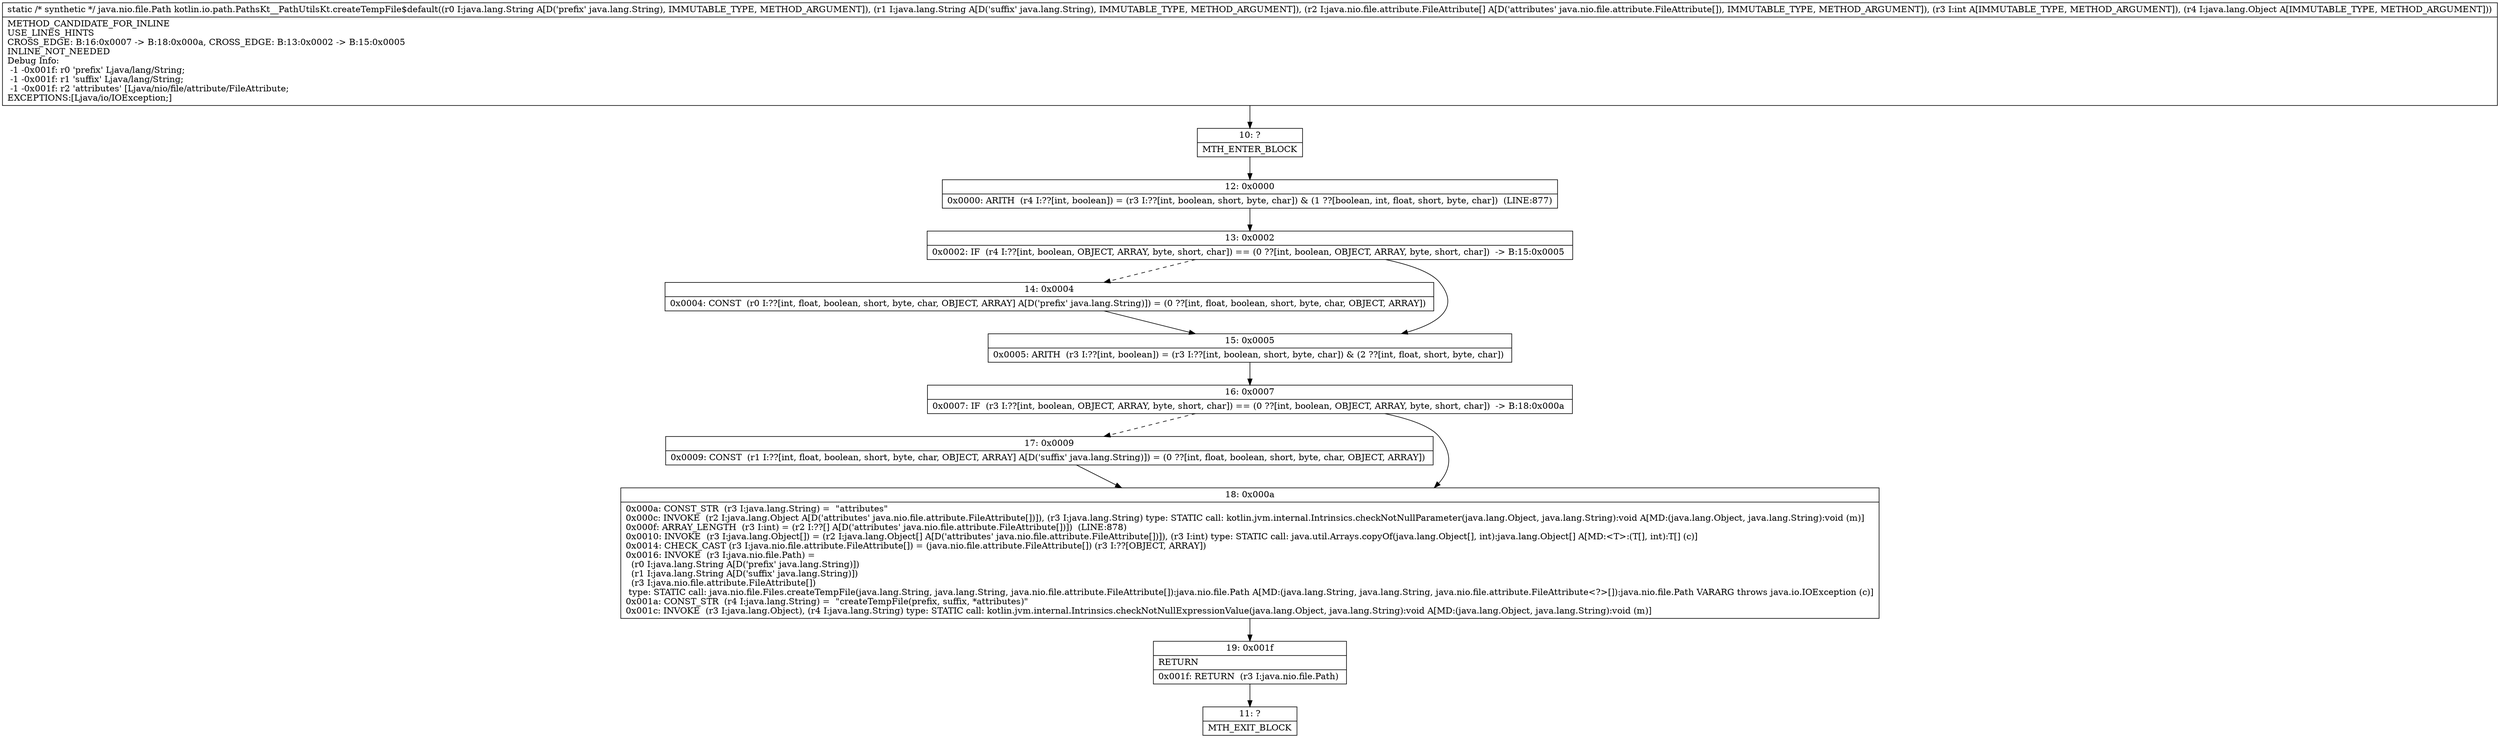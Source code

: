digraph "CFG forkotlin.io.path.PathsKt__PathUtilsKt.createTempFile$default(Ljava\/lang\/String;Ljava\/lang\/String;[Ljava\/nio\/file\/attribute\/FileAttribute;ILjava\/lang\/Object;)Ljava\/nio\/file\/Path;" {
Node_10 [shape=record,label="{10\:\ ?|MTH_ENTER_BLOCK\l}"];
Node_12 [shape=record,label="{12\:\ 0x0000|0x0000: ARITH  (r4 I:??[int, boolean]) = (r3 I:??[int, boolean, short, byte, char]) & (1 ??[boolean, int, float, short, byte, char])  (LINE:877)\l}"];
Node_13 [shape=record,label="{13\:\ 0x0002|0x0002: IF  (r4 I:??[int, boolean, OBJECT, ARRAY, byte, short, char]) == (0 ??[int, boolean, OBJECT, ARRAY, byte, short, char])  \-\> B:15:0x0005 \l}"];
Node_14 [shape=record,label="{14\:\ 0x0004|0x0004: CONST  (r0 I:??[int, float, boolean, short, byte, char, OBJECT, ARRAY] A[D('prefix' java.lang.String)]) = (0 ??[int, float, boolean, short, byte, char, OBJECT, ARRAY]) \l}"];
Node_15 [shape=record,label="{15\:\ 0x0005|0x0005: ARITH  (r3 I:??[int, boolean]) = (r3 I:??[int, boolean, short, byte, char]) & (2 ??[int, float, short, byte, char]) \l}"];
Node_16 [shape=record,label="{16\:\ 0x0007|0x0007: IF  (r3 I:??[int, boolean, OBJECT, ARRAY, byte, short, char]) == (0 ??[int, boolean, OBJECT, ARRAY, byte, short, char])  \-\> B:18:0x000a \l}"];
Node_17 [shape=record,label="{17\:\ 0x0009|0x0009: CONST  (r1 I:??[int, float, boolean, short, byte, char, OBJECT, ARRAY] A[D('suffix' java.lang.String)]) = (0 ??[int, float, boolean, short, byte, char, OBJECT, ARRAY]) \l}"];
Node_18 [shape=record,label="{18\:\ 0x000a|0x000a: CONST_STR  (r3 I:java.lang.String) =  \"attributes\" \l0x000c: INVOKE  (r2 I:java.lang.Object A[D('attributes' java.nio.file.attribute.FileAttribute[])]), (r3 I:java.lang.String) type: STATIC call: kotlin.jvm.internal.Intrinsics.checkNotNullParameter(java.lang.Object, java.lang.String):void A[MD:(java.lang.Object, java.lang.String):void (m)]\l0x000f: ARRAY_LENGTH  (r3 I:int) = (r2 I:??[] A[D('attributes' java.nio.file.attribute.FileAttribute[])])  (LINE:878)\l0x0010: INVOKE  (r3 I:java.lang.Object[]) = (r2 I:java.lang.Object[] A[D('attributes' java.nio.file.attribute.FileAttribute[])]), (r3 I:int) type: STATIC call: java.util.Arrays.copyOf(java.lang.Object[], int):java.lang.Object[] A[MD:\<T\>:(T[], int):T[] (c)]\l0x0014: CHECK_CAST (r3 I:java.nio.file.attribute.FileAttribute[]) = (java.nio.file.attribute.FileAttribute[]) (r3 I:??[OBJECT, ARRAY]) \l0x0016: INVOKE  (r3 I:java.nio.file.Path) = \l  (r0 I:java.lang.String A[D('prefix' java.lang.String)])\l  (r1 I:java.lang.String A[D('suffix' java.lang.String)])\l  (r3 I:java.nio.file.attribute.FileAttribute[])\l type: STATIC call: java.nio.file.Files.createTempFile(java.lang.String, java.lang.String, java.nio.file.attribute.FileAttribute[]):java.nio.file.Path A[MD:(java.lang.String, java.lang.String, java.nio.file.attribute.FileAttribute\<?\>[]):java.nio.file.Path VARARG throws java.io.IOException (c)]\l0x001a: CONST_STR  (r4 I:java.lang.String) =  \"createTempFile(prefix, suffix, *attributes)\" \l0x001c: INVOKE  (r3 I:java.lang.Object), (r4 I:java.lang.String) type: STATIC call: kotlin.jvm.internal.Intrinsics.checkNotNullExpressionValue(java.lang.Object, java.lang.String):void A[MD:(java.lang.Object, java.lang.String):void (m)]\l}"];
Node_19 [shape=record,label="{19\:\ 0x001f|RETURN\l|0x001f: RETURN  (r3 I:java.nio.file.Path) \l}"];
Node_11 [shape=record,label="{11\:\ ?|MTH_EXIT_BLOCK\l}"];
MethodNode[shape=record,label="{static \/* synthetic *\/ java.nio.file.Path kotlin.io.path.PathsKt__PathUtilsKt.createTempFile$default((r0 I:java.lang.String A[D('prefix' java.lang.String), IMMUTABLE_TYPE, METHOD_ARGUMENT]), (r1 I:java.lang.String A[D('suffix' java.lang.String), IMMUTABLE_TYPE, METHOD_ARGUMENT]), (r2 I:java.nio.file.attribute.FileAttribute[] A[D('attributes' java.nio.file.attribute.FileAttribute[]), IMMUTABLE_TYPE, METHOD_ARGUMENT]), (r3 I:int A[IMMUTABLE_TYPE, METHOD_ARGUMENT]), (r4 I:java.lang.Object A[IMMUTABLE_TYPE, METHOD_ARGUMENT]))  | METHOD_CANDIDATE_FOR_INLINE\lUSE_LINES_HINTS\lCROSS_EDGE: B:16:0x0007 \-\> B:18:0x000a, CROSS_EDGE: B:13:0x0002 \-\> B:15:0x0005\lINLINE_NOT_NEEDED\lDebug Info:\l  \-1 \-0x001f: r0 'prefix' Ljava\/lang\/String;\l  \-1 \-0x001f: r1 'suffix' Ljava\/lang\/String;\l  \-1 \-0x001f: r2 'attributes' [Ljava\/nio\/file\/attribute\/FileAttribute;\lEXCEPTIONS:[Ljava\/io\/IOException;]\l}"];
MethodNode -> Node_10;Node_10 -> Node_12;
Node_12 -> Node_13;
Node_13 -> Node_14[style=dashed];
Node_13 -> Node_15;
Node_14 -> Node_15;
Node_15 -> Node_16;
Node_16 -> Node_17[style=dashed];
Node_16 -> Node_18;
Node_17 -> Node_18;
Node_18 -> Node_19;
Node_19 -> Node_11;
}

